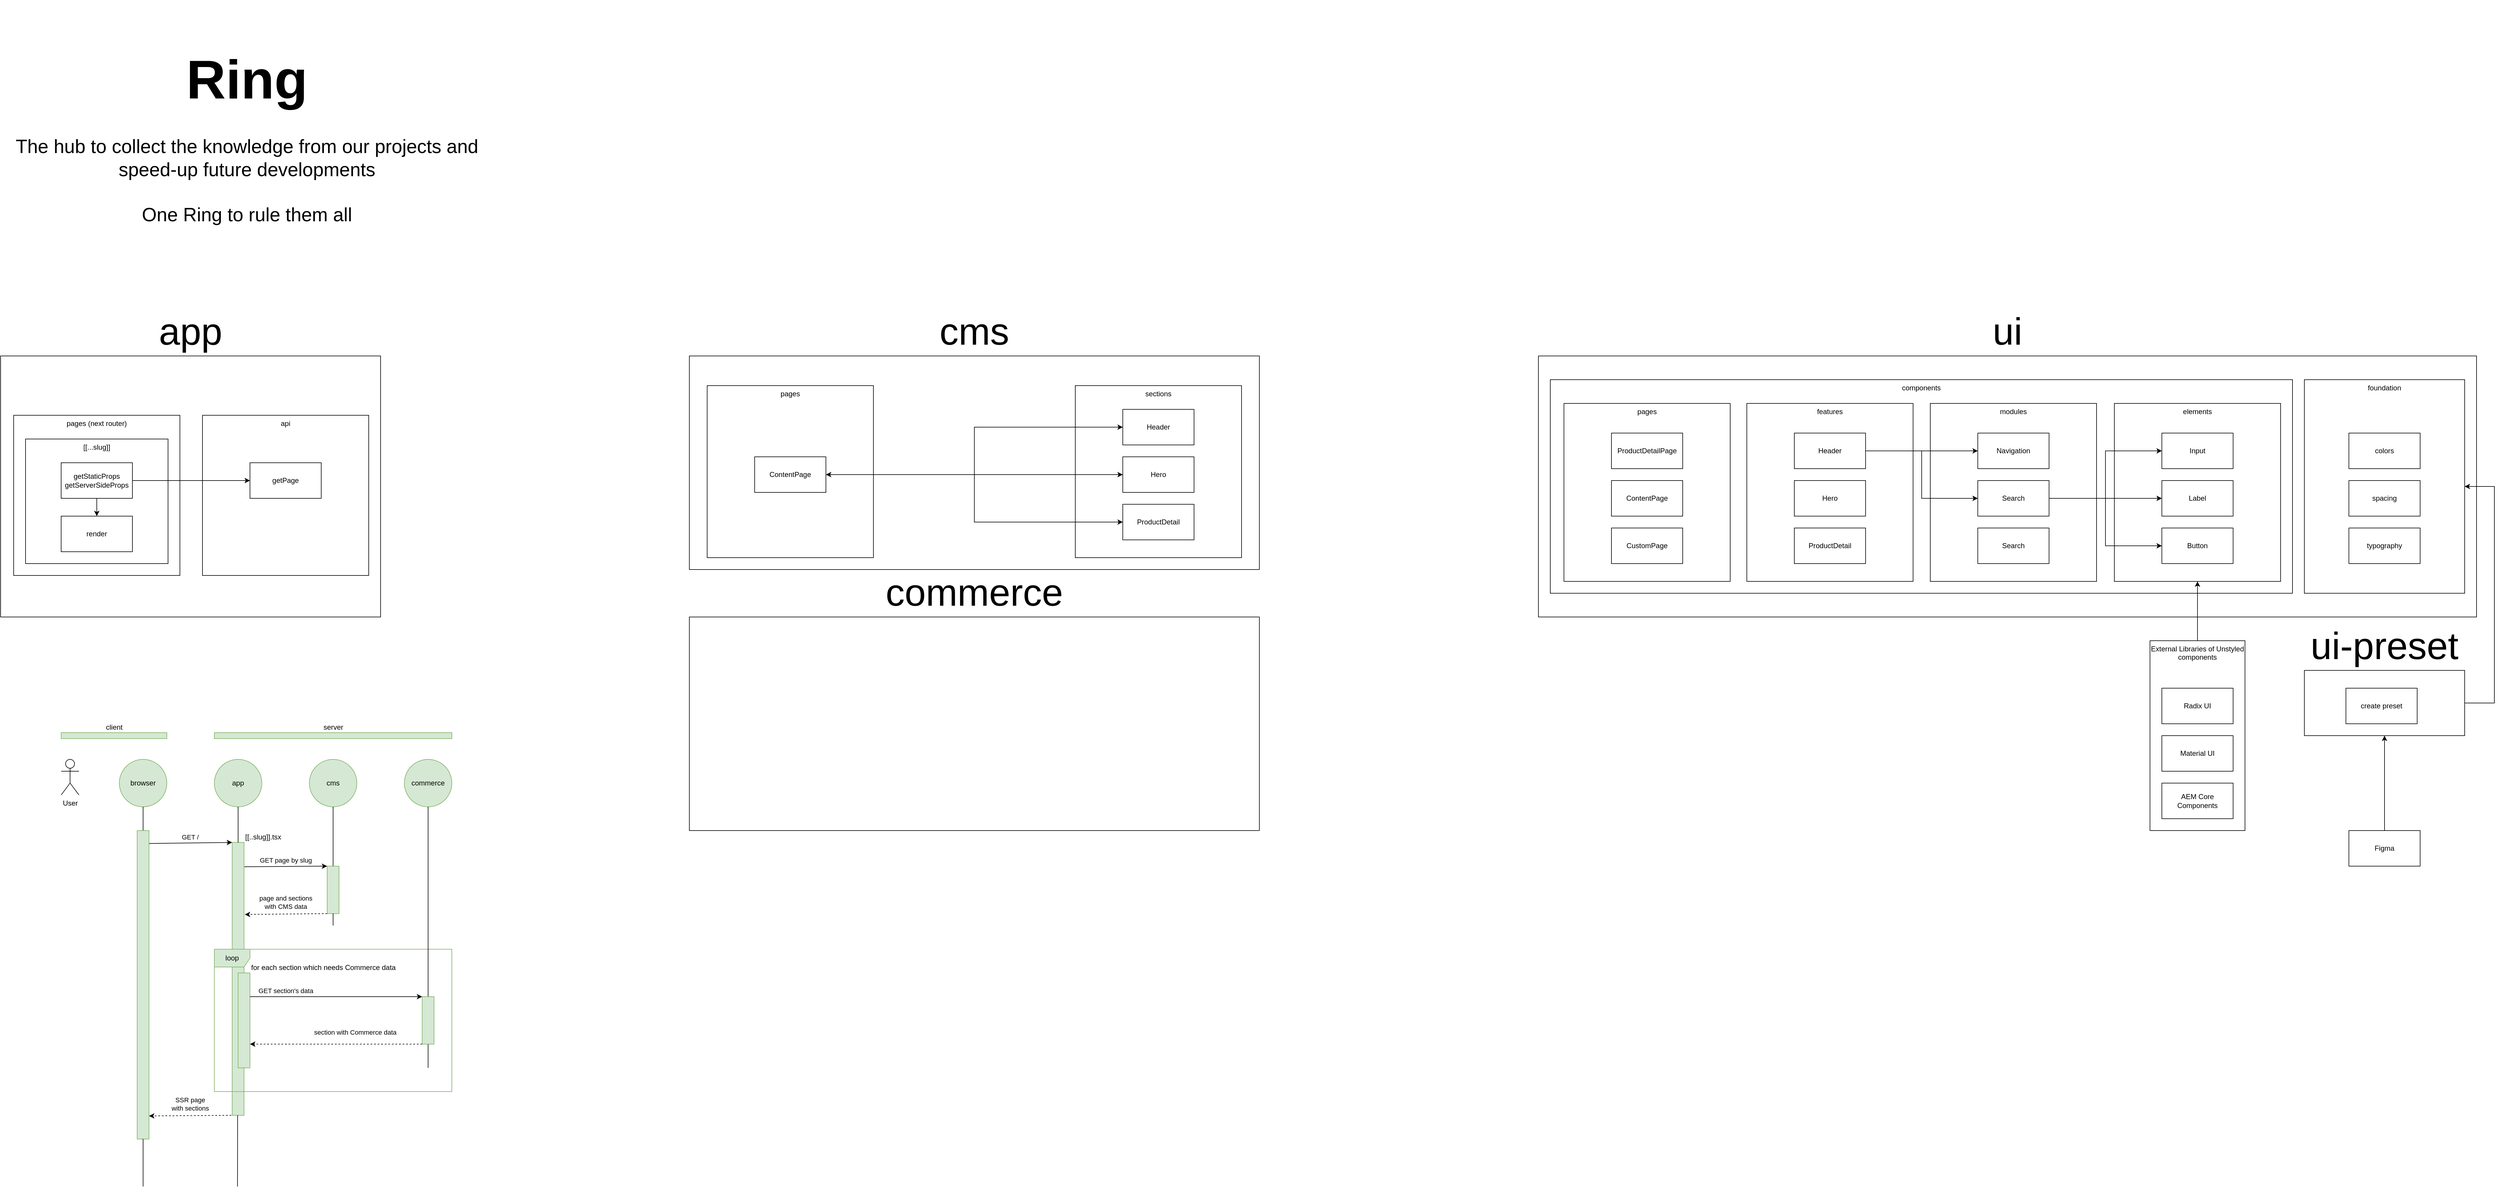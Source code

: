 <mxfile version="16.1.2" type="device"><diagram id="fIiTouZA02VbbPkAIAQQ" name="Page-1"><mxGraphModel dx="1426" dy="905" grid="1" gridSize="10" guides="1" tooltips="1" connect="1" arrows="1" fold="1" page="1" pageScale="1" pageWidth="827" pageHeight="1169" math="0" shadow="0"><root><mxCell id="0"/><mxCell id="1" parent="0"/><mxCell id="u8tmXuzHZ_WQN-OYhcD2-17" value="[[..slug]].tsx" style="rounded=0;html=1;align=left;verticalAlign=bottom;glass=0;labelPosition=right;verticalLabelPosition=top;fillColor=#d5e8d4;strokeColor=#82b366;" vertex="1" parent="1"><mxGeometry x="390" y="1420" width="20" height="460" as="geometry"/></mxCell><mxCell id="u8tmXuzHZ_WQN-OYhcD2-36" value="loop" style="shape=umlFrame;whiteSpace=wrap;html=1;rounded=0;sketch=0;fillColor=#d5e8d4;strokeColor=#82b366;" vertex="1" parent="1"><mxGeometry x="360" y="1600" width="400" height="240" as="geometry"/></mxCell><mxCell id="LrTrXyGCnFHp5GntlwQB-45" value="ui-preset" style="rounded=0;whiteSpace=wrap;html=1;verticalAlign=bottom;labelPosition=center;verticalLabelPosition=top;align=center;fontSize=64;" parent="1" vertex="1"><mxGeometry x="3880" y="1130" width="270" height="110" as="geometry"/></mxCell><mxCell id="-QHoc-Nsq_yVDMSprhSQ-23" value="ui" style="rounded=0;whiteSpace=wrap;html=1;verticalAlign=bottom;labelPosition=center;verticalLabelPosition=top;align=center;fontSize=64;" parent="1" vertex="1"><mxGeometry x="2590" y="600" width="1580" height="440" as="geometry"/></mxCell><mxCell id="gPuNrFWHvnUCVKaN1BuI-58" value="components" style="rounded=0;whiteSpace=wrap;html=1;verticalAlign=top;" parent="1" vertex="1"><mxGeometry x="2610" y="640" width="1250" height="360" as="geometry"/></mxCell><mxCell id="gPuNrFWHvnUCVKaN1BuI-94" value="pages" style="rounded=0;whiteSpace=wrap;html=1;verticalAlign=top;" parent="1" vertex="1"><mxGeometry x="2633" y="680" width="280" height="300" as="geometry"/></mxCell><mxCell id="gPuNrFWHvnUCVKaN1BuI-71" value="cms" style="rounded=0;whiteSpace=wrap;html=1;verticalAlign=bottom;fontSize=64;labelPosition=center;verticalLabelPosition=top;align=center;" parent="1" vertex="1"><mxGeometry x="1160" y="600" width="960" height="360" as="geometry"/></mxCell><mxCell id="gPuNrFWHvnUCVKaN1BuI-78" value="sections" style="rounded=0;whiteSpace=wrap;html=1;verticalAlign=top;" parent="1" vertex="1"><mxGeometry x="1810" y="650" width="280" height="290" as="geometry"/></mxCell><mxCell id="gPuNrFWHvnUCVKaN1BuI-74" value="pages" style="rounded=0;whiteSpace=wrap;html=1;verticalAlign=top;" parent="1" vertex="1"><mxGeometry x="1190" y="650" width="280" height="290" as="geometry"/></mxCell><mxCell id="-QHoc-Nsq_yVDMSprhSQ-3" value="app" style="rounded=0;whiteSpace=wrap;html=1;verticalAlign=bottom;fontSize=64;labelPosition=center;verticalLabelPosition=top;align=center;" parent="1" vertex="1"><mxGeometry y="600" width="640" height="440" as="geometry"/></mxCell><mxCell id="gPuNrFWHvnUCVKaN1BuI-17" value="pages (next router)" style="rounded=0;whiteSpace=wrap;html=1;verticalAlign=top;" parent="1" vertex="1"><mxGeometry x="22" y="700" width="280" height="270" as="geometry"/></mxCell><mxCell id="gPuNrFWHvnUCVKaN1BuI-20" value="[[...slug]]" style="rounded=0;whiteSpace=wrap;html=1;verticalAlign=top;" parent="1" vertex="1"><mxGeometry x="42" y="740" width="240" height="210" as="geometry"/></mxCell><mxCell id="gPuNrFWHvnUCVKaN1BuI-68" style="edgeStyle=orthogonalEdgeStyle;rounded=0;orthogonalLoop=1;jettySize=auto;html=1;exitX=0.5;exitY=1;exitDx=0;exitDy=0;entryX=0.5;entryY=0;entryDx=0;entryDy=0;" parent="1" source="-QHoc-Nsq_yVDMSprhSQ-4" target="-QHoc-Nsq_yVDMSprhSQ-6" edge="1"><mxGeometry relative="1" as="geometry"/></mxCell><mxCell id="-QHoc-Nsq_yVDMSprhSQ-4" value="getStaticProps&lt;br&gt;getServerSideProps" style="rounded=0;whiteSpace=wrap;html=1;" parent="1" vertex="1"><mxGeometry x="102" y="780" width="120" height="60" as="geometry"/></mxCell><mxCell id="-QHoc-Nsq_yVDMSprhSQ-6" value="render" style="rounded=0;whiteSpace=wrap;html=1;" parent="1" vertex="1"><mxGeometry x="102" y="870" width="120" height="60" as="geometry"/></mxCell><mxCell id="LrTrXyGCnFHp5GntlwQB-43" style="edgeStyle=orthogonalEdgeStyle;rounded=0;orthogonalLoop=1;jettySize=auto;html=1;exitX=0.5;exitY=0;exitDx=0;exitDy=0;entryX=0.5;entryY=1;entryDx=0;entryDy=0;" parent="1" source="-QHoc-Nsq_yVDMSprhSQ-28" target="LrTrXyGCnFHp5GntlwQB-34" edge="1"><mxGeometry relative="1" as="geometry"/></mxCell><mxCell id="-QHoc-Nsq_yVDMSprhSQ-28" value="External Libraries of Unstyled components" style="rounded=0;whiteSpace=wrap;html=1;verticalAlign=top;" parent="1" vertex="1"><mxGeometry x="3620" y="1080" width="160" height="320" as="geometry"/></mxCell><mxCell id="-QHoc-Nsq_yVDMSprhSQ-29" value="Radix UI" style="rounded=0;whiteSpace=wrap;html=1;" parent="1" vertex="1"><mxGeometry x="3640" y="1160" width="120" height="60" as="geometry"/></mxCell><mxCell id="-QHoc-Nsq_yVDMSprhSQ-30" value="Material UI" style="rounded=0;whiteSpace=wrap;html=1;" parent="1" vertex="1"><mxGeometry x="3640" y="1240" width="120" height="60" as="geometry"/></mxCell><mxCell id="-QHoc-Nsq_yVDMSprhSQ-40" value="AEM Core Components" style="rounded=0;whiteSpace=wrap;html=1;" parent="1" vertex="1"><mxGeometry x="3640" y="1320" width="120" height="60" as="geometry"/></mxCell><mxCell id="-QHoc-Nsq_yVDMSprhSQ-43" value="&lt;b&gt;&lt;font&gt;&lt;font style=&quot;font-size: 92px&quot;&gt;Ring&lt;/font&gt;&lt;br&gt;&lt;/font&gt;&lt;/b&gt;&lt;br style=&quot;font-size: 32px&quot;&gt;The hub to collect the knowledge from our projects and speed-up future developments&lt;br style=&quot;font-size: 32px&quot;&gt;&lt;br style=&quot;font-size: 32px&quot;&gt;One Ring to rule them all" style="text;html=1;strokeColor=none;fillColor=none;align=center;verticalAlign=middle;whiteSpace=wrap;rounded=0;fontSize=32;" parent="1" vertex="1"><mxGeometry width="830" height="460" as="geometry"/></mxCell><mxCell id="gPuNrFWHvnUCVKaN1BuI-59" value="ProductDetailPage" style="rounded=0;whiteSpace=wrap;html=1;" parent="1" vertex="1"><mxGeometry x="2713" y="730" width="120" height="60" as="geometry"/></mxCell><mxCell id="gPuNrFWHvnUCVKaN1BuI-60" value="ContentPage" style="rounded=0;whiteSpace=wrap;html=1;" parent="1" vertex="1"><mxGeometry x="2713" y="810" width="120" height="60" as="geometry"/></mxCell><mxCell id="gPuNrFWHvnUCVKaN1BuI-61" value="CustomPage" style="rounded=0;whiteSpace=wrap;html=1;" parent="1" vertex="1"><mxGeometry x="2713" y="890" width="120" height="60" as="geometry"/></mxCell><mxCell id="gPuNrFWHvnUCVKaN1BuI-63" value="features" style="rounded=0;whiteSpace=wrap;html=1;verticalAlign=top;" parent="1" vertex="1"><mxGeometry x="2941" y="680" width="280" height="300" as="geometry"/></mxCell><mxCell id="gPuNrFWHvnUCVKaN1BuI-64" value="Header" style="rounded=0;whiteSpace=wrap;html=1;" parent="1" vertex="1"><mxGeometry x="3021" y="730" width="120" height="60" as="geometry"/></mxCell><mxCell id="gPuNrFWHvnUCVKaN1BuI-65" value="Hero" style="rounded=0;whiteSpace=wrap;html=1;" parent="1" vertex="1"><mxGeometry x="3021" y="810" width="120" height="60" as="geometry"/></mxCell><mxCell id="gPuNrFWHvnUCVKaN1BuI-66" value="ProductDetail" style="rounded=0;whiteSpace=wrap;html=1;" parent="1" vertex="1"><mxGeometry x="3021" y="890" width="120" height="60" as="geometry"/></mxCell><mxCell id="gPuNrFWHvnUCVKaN1BuI-89" style="edgeStyle=orthogonalEdgeStyle;rounded=0;jumpStyle=arc;orthogonalLoop=1;jettySize=auto;html=1;exitX=1;exitY=0.5;exitDx=0;exitDy=0;startArrow=none;startFill=0;" parent="1" source="gPuNrFWHvnUCVKaN1BuI-76" target="gPuNrFWHvnUCVKaN1BuI-80" edge="1"><mxGeometry relative="1" as="geometry"/></mxCell><mxCell id="gPuNrFWHvnUCVKaN1BuI-90" style="edgeStyle=orthogonalEdgeStyle;rounded=0;jumpStyle=arc;orthogonalLoop=1;jettySize=auto;html=1;exitX=1;exitY=0.5;exitDx=0;exitDy=0;entryX=0;entryY=0.5;entryDx=0;entryDy=0;startArrow=none;startFill=0;" parent="1" source="gPuNrFWHvnUCVKaN1BuI-76" target="gPuNrFWHvnUCVKaN1BuI-79" edge="1"><mxGeometry relative="1" as="geometry"/></mxCell><mxCell id="gPuNrFWHvnUCVKaN1BuI-91" style="edgeStyle=orthogonalEdgeStyle;rounded=0;jumpStyle=arc;orthogonalLoop=1;jettySize=auto;html=1;exitX=1;exitY=0.5;exitDx=0;exitDy=0;entryX=0;entryY=0.5;entryDx=0;entryDy=0;startArrow=classic;startFill=1;" parent="1" source="gPuNrFWHvnUCVKaN1BuI-76" target="gPuNrFWHvnUCVKaN1BuI-81" edge="1"><mxGeometry relative="1" as="geometry"/></mxCell><mxCell id="gPuNrFWHvnUCVKaN1BuI-76" value="ContentPage" style="rounded=0;whiteSpace=wrap;html=1;" parent="1" vertex="1"><mxGeometry x="1270" y="770" width="120" height="60" as="geometry"/></mxCell><mxCell id="gPuNrFWHvnUCVKaN1BuI-79" value="Header" style="rounded=0;whiteSpace=wrap;html=1;" parent="1" vertex="1"><mxGeometry x="1890" y="690" width="120" height="60" as="geometry"/></mxCell><mxCell id="gPuNrFWHvnUCVKaN1BuI-80" value="Hero" style="rounded=0;whiteSpace=wrap;html=1;" parent="1" vertex="1"><mxGeometry x="1890" y="770" width="120" height="60" as="geometry"/></mxCell><mxCell id="gPuNrFWHvnUCVKaN1BuI-81" value="ProductDetail" style="rounded=0;whiteSpace=wrap;html=1;" parent="1" vertex="1"><mxGeometry x="1890" y="850" width="120" height="60" as="geometry"/></mxCell><mxCell id="LrTrXyGCnFHp5GntlwQB-48" style="edgeStyle=orthogonalEdgeStyle;rounded=0;orthogonalLoop=1;jettySize=auto;html=1;exitX=0.5;exitY=0;exitDx=0;exitDy=0;entryX=0.5;entryY=1;entryDx=0;entryDy=0;" parent="1" source="gPuNrFWHvnUCVKaN1BuI-99" target="LrTrXyGCnFHp5GntlwQB-45" edge="1"><mxGeometry relative="1" as="geometry"/></mxCell><mxCell id="gPuNrFWHvnUCVKaN1BuI-99" value="Figma" style="rounded=0;whiteSpace=wrap;html=1;" parent="1" vertex="1"><mxGeometry x="3955" y="1400" width="120" height="60" as="geometry"/></mxCell><mxCell id="LrTrXyGCnFHp5GntlwQB-1" value="commerce" style="rounded=0;whiteSpace=wrap;html=1;verticalAlign=bottom;fontSize=64;labelPosition=center;verticalLabelPosition=top;align=center;" parent="1" vertex="1"><mxGeometry x="1160" y="1040" width="960" height="360" as="geometry"/></mxCell><mxCell id="LrTrXyGCnFHp5GntlwQB-30" value="modules" style="rounded=0;whiteSpace=wrap;html=1;verticalAlign=top;" parent="1" vertex="1"><mxGeometry x="3250" y="680" width="280" height="300" as="geometry"/></mxCell><mxCell id="LrTrXyGCnFHp5GntlwQB-31" value="Navigation" style="rounded=0;whiteSpace=wrap;html=1;" parent="1" vertex="1"><mxGeometry x="3330" y="730" width="120" height="60" as="geometry"/></mxCell><mxCell id="LrTrXyGCnFHp5GntlwQB-32" value="Search" style="rounded=0;whiteSpace=wrap;html=1;" parent="1" vertex="1"><mxGeometry x="3330" y="810" width="120" height="60" as="geometry"/></mxCell><mxCell id="LrTrXyGCnFHp5GntlwQB-33" value="Search" style="rounded=0;whiteSpace=wrap;html=1;" parent="1" vertex="1"><mxGeometry x="3330" y="890" width="120" height="60" as="geometry"/></mxCell><mxCell id="LrTrXyGCnFHp5GntlwQB-34" value="elements" style="rounded=0;whiteSpace=wrap;html=1;verticalAlign=top;" parent="1" vertex="1"><mxGeometry x="3560" y="680" width="280" height="300" as="geometry"/></mxCell><mxCell id="LrTrXyGCnFHp5GntlwQB-35" value="Input" style="rounded=0;whiteSpace=wrap;html=1;" parent="1" vertex="1"><mxGeometry x="3640" y="730" width="120" height="60" as="geometry"/></mxCell><mxCell id="LrTrXyGCnFHp5GntlwQB-36" value="Label" style="rounded=0;whiteSpace=wrap;html=1;" parent="1" vertex="1"><mxGeometry x="3640" y="810" width="120" height="60" as="geometry"/></mxCell><mxCell id="LrTrXyGCnFHp5GntlwQB-37" value="Button" style="rounded=0;whiteSpace=wrap;html=1;" parent="1" vertex="1"><mxGeometry x="3640" y="890" width="120" height="60" as="geometry"/></mxCell><mxCell id="LrTrXyGCnFHp5GntlwQB-39" value="foundation" style="rounded=0;whiteSpace=wrap;html=1;verticalAlign=top;" parent="1" vertex="1"><mxGeometry x="3880" y="640" width="270" height="360" as="geometry"/></mxCell><mxCell id="LrTrXyGCnFHp5GntlwQB-40" value="colors" style="rounded=0;whiteSpace=wrap;html=1;" parent="1" vertex="1"><mxGeometry x="3955" y="730" width="120" height="60" as="geometry"/></mxCell><mxCell id="LrTrXyGCnFHp5GntlwQB-41" value="spacing" style="rounded=0;whiteSpace=wrap;html=1;" parent="1" vertex="1"><mxGeometry x="3955" y="810" width="120" height="60" as="geometry"/></mxCell><mxCell id="LrTrXyGCnFHp5GntlwQB-42" value="typography" style="rounded=0;whiteSpace=wrap;html=1;" parent="1" vertex="1"><mxGeometry x="3955" y="890" width="120" height="60" as="geometry"/></mxCell><mxCell id="LrTrXyGCnFHp5GntlwQB-49" value="create preset" style="rounded=0;whiteSpace=wrap;html=1;" parent="1" vertex="1"><mxGeometry x="3950" y="1160" width="120" height="60" as="geometry"/></mxCell><mxCell id="LrTrXyGCnFHp5GntlwQB-50" style="edgeStyle=orthogonalEdgeStyle;rounded=0;orthogonalLoop=1;jettySize=auto;html=1;exitX=1;exitY=0.5;exitDx=0;exitDy=0;entryX=1;entryY=0.5;entryDx=0;entryDy=0;" parent="1" source="LrTrXyGCnFHp5GntlwQB-45" target="LrTrXyGCnFHp5GntlwQB-39" edge="1"><mxGeometry relative="1" as="geometry"><Array as="points"><mxPoint x="4200" y="1185"/><mxPoint x="4200" y="820"/></Array></mxGeometry></mxCell><mxCell id="LrTrXyGCnFHp5GntlwQB-59" style="edgeStyle=orthogonalEdgeStyle;rounded=0;orthogonalLoop=1;jettySize=auto;html=1;exitX=1;exitY=0.5;exitDx=0;exitDy=0;entryX=0;entryY=0.5;entryDx=0;entryDy=0;" parent="1" source="gPuNrFWHvnUCVKaN1BuI-64" target="LrTrXyGCnFHp5GntlwQB-32" edge="1"><mxGeometry relative="1" as="geometry"/></mxCell><mxCell id="LrTrXyGCnFHp5GntlwQB-58" style="edgeStyle=orthogonalEdgeStyle;rounded=0;orthogonalLoop=1;jettySize=auto;html=1;exitX=1;exitY=0.5;exitDx=0;exitDy=0;entryX=0;entryY=0.5;entryDx=0;entryDy=0;" parent="1" source="gPuNrFWHvnUCVKaN1BuI-64" target="LrTrXyGCnFHp5GntlwQB-31" edge="1"><mxGeometry relative="1" as="geometry"/></mxCell><mxCell id="LrTrXyGCnFHp5GntlwQB-61" style="edgeStyle=orthogonalEdgeStyle;rounded=0;orthogonalLoop=1;jettySize=auto;html=1;exitX=1;exitY=0.5;exitDx=0;exitDy=0;entryX=0;entryY=0.5;entryDx=0;entryDy=0;" parent="1" source="LrTrXyGCnFHp5GntlwQB-32" target="LrTrXyGCnFHp5GntlwQB-36" edge="1"><mxGeometry relative="1" as="geometry"/></mxCell><mxCell id="LrTrXyGCnFHp5GntlwQB-60" style="edgeStyle=orthogonalEdgeStyle;rounded=0;orthogonalLoop=1;jettySize=auto;html=1;exitX=1;exitY=0.5;exitDx=0;exitDy=0;entryX=0;entryY=0.5;entryDx=0;entryDy=0;" parent="1" source="LrTrXyGCnFHp5GntlwQB-32" target="LrTrXyGCnFHp5GntlwQB-35" edge="1"><mxGeometry relative="1" as="geometry"/></mxCell><mxCell id="LrTrXyGCnFHp5GntlwQB-62" style="edgeStyle=orthogonalEdgeStyle;rounded=0;orthogonalLoop=1;jettySize=auto;html=1;exitX=1;exitY=0.5;exitDx=0;exitDy=0;entryX=0;entryY=0.5;entryDx=0;entryDy=0;" parent="1" source="LrTrXyGCnFHp5GntlwQB-32" target="LrTrXyGCnFHp5GntlwQB-37" edge="1"><mxGeometry relative="1" as="geometry"/></mxCell><mxCell id="u8tmXuzHZ_WQN-OYhcD2-1" value="api" style="rounded=0;whiteSpace=wrap;html=1;verticalAlign=top;" vertex="1" parent="1"><mxGeometry x="340" y="700" width="280" height="270" as="geometry"/></mxCell><mxCell id="u8tmXuzHZ_WQN-OYhcD2-2" value="getPage" style="rounded=0;whiteSpace=wrap;html=1;" vertex="1" parent="1"><mxGeometry x="420" y="780" width="120" height="60" as="geometry"/></mxCell><mxCell id="u8tmXuzHZ_WQN-OYhcD2-3" style="edgeStyle=orthogonalEdgeStyle;rounded=0;orthogonalLoop=1;jettySize=auto;html=1;exitX=1;exitY=0.5;exitDx=0;exitDy=0;entryX=0;entryY=0.5;entryDx=0;entryDy=0;" edge="1" parent="1" source="-QHoc-Nsq_yVDMSprhSQ-4" target="u8tmXuzHZ_WQN-OYhcD2-2"><mxGeometry relative="1" as="geometry"/></mxCell><mxCell id="u8tmXuzHZ_WQN-OYhcD2-5" value="app" style="ellipse;whiteSpace=wrap;html=1;aspect=fixed;fillColor=#d5e8d4;strokeColor=#82b366;" vertex="1" parent="1"><mxGeometry x="360" y="1280" width="80" height="80" as="geometry"/></mxCell><mxCell id="u8tmXuzHZ_WQN-OYhcD2-6" value="browser" style="ellipse;whiteSpace=wrap;html=1;aspect=fixed;fillColor=#d5e8d4;strokeColor=#82b366;" vertex="1" parent="1"><mxGeometry x="200" y="1280" width="80" height="80" as="geometry"/></mxCell><mxCell id="u8tmXuzHZ_WQN-OYhcD2-7" value="User" style="shape=umlActor;verticalLabelPosition=bottom;verticalAlign=top;html=1;outlineConnect=0;" vertex="1" parent="1"><mxGeometry x="102" y="1280" width="30" height="60" as="geometry"/></mxCell><mxCell id="u8tmXuzHZ_WQN-OYhcD2-13" value="" style="endArrow=none;html=1;rounded=0;entryX=0.5;entryY=1;entryDx=0;entryDy=0;startArrow=none;" edge="1" parent="1" source="u8tmXuzHZ_WQN-OYhcD2-14" target="u8tmXuzHZ_WQN-OYhcD2-6"><mxGeometry width="50" height="50" relative="1" as="geometry"><mxPoint x="240" y="1760" as="sourcePoint"/><mxPoint x="400" y="1330" as="targetPoint"/></mxGeometry></mxCell><mxCell id="u8tmXuzHZ_WQN-OYhcD2-16" value="" style="endArrow=none;html=1;rounded=0;entryX=0.5;entryY=1;entryDx=0;entryDy=0;startArrow=none;" edge="1" parent="1" source="u8tmXuzHZ_WQN-OYhcD2-17"><mxGeometry width="50" height="50" relative="1" as="geometry"><mxPoint x="400" y="1760" as="sourcePoint"/><mxPoint x="400" y="1360" as="targetPoint"/></mxGeometry></mxCell><mxCell id="u8tmXuzHZ_WQN-OYhcD2-14" value="" style="rounded=0;html=1;align=left;verticalAlign=bottom;glass=0;labelPosition=right;verticalLabelPosition=top;fillColor=#d5e8d4;strokeColor=#82b366;" vertex="1" parent="1"><mxGeometry x="230" y="1400" width="20" height="520" as="geometry"/></mxCell><mxCell id="u8tmXuzHZ_WQN-OYhcD2-18" value="" style="endArrow=none;html=1;rounded=0;entryX=0.5;entryY=1;entryDx=0;entryDy=0;" edge="1" parent="1" target="u8tmXuzHZ_WQN-OYhcD2-14"><mxGeometry width="50" height="50" relative="1" as="geometry"><mxPoint x="240" y="2000" as="sourcePoint"/><mxPoint x="240" y="1360" as="targetPoint"/></mxGeometry></mxCell><mxCell id="u8tmXuzHZ_WQN-OYhcD2-19" value="" style="endArrow=none;html=1;rounded=0;" edge="1" parent="1"><mxGeometry width="50" height="50" relative="1" as="geometry"><mxPoint x="399.2" y="1880" as="sourcePoint"/><mxPoint x="399" y="2000" as="targetPoint"/></mxGeometry></mxCell><mxCell id="u8tmXuzHZ_WQN-OYhcD2-20" value="" style="endArrow=classic;html=1;rounded=1;sketch=0;curved=0;exitX=1.011;exitY=0.042;exitDx=0;exitDy=0;entryX=0;entryY=0;entryDx=0;entryDy=0;exitPerimeter=0;labelPosition=center;verticalLabelPosition=bottom;align=center;verticalAlign=middle;" edge="1" parent="1" source="u8tmXuzHZ_WQN-OYhcD2-14" target="u8tmXuzHZ_WQN-OYhcD2-17"><mxGeometry width="50" height="50" relative="1" as="geometry"><mxPoint x="340" y="1530" as="sourcePoint"/><mxPoint x="390" y="1480" as="targetPoint"/></mxGeometry></mxCell><mxCell id="u8tmXuzHZ_WQN-OYhcD2-30" value="GET /" style="edgeLabel;html=1;align=center;verticalAlign=middle;resizable=0;points=[];" vertex="1" connectable="0" parent="u8tmXuzHZ_WQN-OYhcD2-20"><mxGeometry x="-0.425" y="-1" relative="1" as="geometry"><mxPoint x="29" y="-12" as="offset"/></mxGeometry></mxCell><mxCell id="u8tmXuzHZ_WQN-OYhcD2-21" value="cms" style="ellipse;whiteSpace=wrap;html=1;aspect=fixed;fillColor=#d5e8d4;strokeColor=#82b366;" vertex="1" parent="1"><mxGeometry x="520" y="1280" width="80" height="80" as="geometry"/></mxCell><mxCell id="u8tmXuzHZ_WQN-OYhcD2-26" value="" style="endArrow=none;html=1;rounded=0;entryX=0.5;entryY=1;entryDx=0;entryDy=0;startArrow=none;" edge="1" parent="1" source="u8tmXuzHZ_WQN-OYhcD2-27"><mxGeometry width="50" height="50" relative="1" as="geometry"><mxPoint x="560" y="1760" as="sourcePoint"/><mxPoint x="560" y="1360" as="targetPoint"/></mxGeometry></mxCell><mxCell id="u8tmXuzHZ_WQN-OYhcD2-27" value="" style="rounded=0;html=1;align=left;verticalAlign=bottom;glass=0;labelPosition=right;verticalLabelPosition=top;fillColor=#d5e8d4;strokeColor=#82b366;" vertex="1" parent="1"><mxGeometry x="550" y="1460" width="20" height="80" as="geometry"/></mxCell><mxCell id="u8tmXuzHZ_WQN-OYhcD2-28" value="" style="endArrow=none;html=1;rounded=0;entryX=0.5;entryY=1;entryDx=0;entryDy=0;" edge="1" parent="1" target="u8tmXuzHZ_WQN-OYhcD2-27"><mxGeometry width="50" height="50" relative="1" as="geometry"><mxPoint x="560" y="1560" as="sourcePoint"/><mxPoint x="560" y="1360" as="targetPoint"/></mxGeometry></mxCell><mxCell id="u8tmXuzHZ_WQN-OYhcD2-31" value="" style="endArrow=classic;html=1;rounded=1;sketch=0;curved=0;exitX=1.031;exitY=0.131;exitDx=0;exitDy=0;entryX=0;entryY=0;entryDx=0;entryDy=0;exitPerimeter=0;labelPosition=center;verticalLabelPosition=bottom;align=center;verticalAlign=middle;" edge="1" parent="1"><mxGeometry width="50" height="50" relative="1" as="geometry"><mxPoint x="410.62" y="1460.96" as="sourcePoint"/><mxPoint x="550" y="1460" as="targetPoint"/></mxGeometry></mxCell><mxCell id="u8tmXuzHZ_WQN-OYhcD2-32" value="GET page by slug" style="edgeLabel;html=1;align=center;verticalAlign=middle;resizable=0;points=[];" vertex="1" connectable="0" parent="u8tmXuzHZ_WQN-OYhcD2-31"><mxGeometry x="-0.425" y="-1" relative="1" as="geometry"><mxPoint x="29" y="-12" as="offset"/></mxGeometry></mxCell><mxCell id="u8tmXuzHZ_WQN-OYhcD2-33" value="" style="endArrow=classic;html=1;rounded=1;sketch=0;curved=0;entryX=1.069;entryY=0.264;entryDx=0;entryDy=0;labelPosition=center;verticalLabelPosition=bottom;align=center;verticalAlign=middle;entryPerimeter=0;dashed=1;exitX=0;exitY=1;exitDx=0;exitDy=0;" edge="1" parent="1" source="u8tmXuzHZ_WQN-OYhcD2-27" target="u8tmXuzHZ_WQN-OYhcD2-17"><mxGeometry width="50" height="50" relative="1" as="geometry"><mxPoint x="550" y="1480" as="sourcePoint"/><mxPoint x="549.38" y="1480" as="targetPoint"/></mxGeometry></mxCell><mxCell id="u8tmXuzHZ_WQN-OYhcD2-34" value="page and sections&lt;br&gt;with CMS data" style="edgeLabel;html=1;align=center;verticalAlign=middle;resizable=0;points=[];" vertex="1" connectable="0" parent="u8tmXuzHZ_WQN-OYhcD2-33"><mxGeometry x="-0.425" y="-1" relative="1" as="geometry"><mxPoint x="-30" y="-19" as="offset"/></mxGeometry></mxCell><mxCell id="u8tmXuzHZ_WQN-OYhcD2-37" value="for each section which needs Commerce data" style="rounded=0;html=1;align=left;verticalAlign=bottom;glass=0;labelPosition=right;verticalLabelPosition=top;fillColor=#d5e8d4;strokeColor=#82b366;" vertex="1" parent="1"><mxGeometry x="400" y="1640" width="20" height="160" as="geometry"/></mxCell><mxCell id="u8tmXuzHZ_WQN-OYhcD2-38" value="commerce" style="ellipse;whiteSpace=wrap;html=1;aspect=fixed;fillColor=#d5e8d4;strokeColor=#82b366;" vertex="1" parent="1"><mxGeometry x="680" y="1280" width="80" height="80" as="geometry"/></mxCell><mxCell id="u8tmXuzHZ_WQN-OYhcD2-40" value="" style="endArrow=none;html=1;rounded=1;sketch=0;curved=0;entryX=0.5;entryY=1;entryDx=0;entryDy=0;" edge="1" parent="1" target="u8tmXuzHZ_WQN-OYhcD2-38"><mxGeometry width="50" height="50" relative="1" as="geometry"><mxPoint x="720" y="1800" as="sourcePoint"/><mxPoint x="620" y="1540" as="targetPoint"/></mxGeometry></mxCell><mxCell id="u8tmXuzHZ_WQN-OYhcD2-41" value="" style="endArrow=classic;html=1;rounded=1;sketch=0;curved=0;exitX=1;exitY=0.25;exitDx=0;exitDy=0;entryX=0;entryY=0;entryDx=0;entryDy=0;" edge="1" parent="1" source="u8tmXuzHZ_WQN-OYhcD2-37" target="u8tmXuzHZ_WQN-OYhcD2-42"><mxGeometry width="50" height="50" relative="1" as="geometry"><mxPoint x="570" y="1630" as="sourcePoint"/><mxPoint x="620" y="1580" as="targetPoint"/></mxGeometry></mxCell><mxCell id="u8tmXuzHZ_WQN-OYhcD2-43" value="GET section's data" style="edgeLabel;html=1;align=center;verticalAlign=middle;resizable=0;points=[];" vertex="1" connectable="0" parent="u8tmXuzHZ_WQN-OYhcD2-41"><mxGeometry x="-0.615" y="2" relative="1" as="geometry"><mxPoint x="4" y="-8" as="offset"/></mxGeometry></mxCell><mxCell id="u8tmXuzHZ_WQN-OYhcD2-42" value="" style="rounded=0;html=1;align=left;verticalAlign=bottom;glass=0;labelPosition=right;verticalLabelPosition=top;fillColor=#d5e8d4;strokeColor=#82b366;" vertex="1" parent="1"><mxGeometry x="710" y="1680" width="20" height="80" as="geometry"/></mxCell><mxCell id="u8tmXuzHZ_WQN-OYhcD2-44" value="" style="endArrow=classic;html=1;rounded=1;sketch=0;curved=0;entryX=1;entryY=0.75;entryDx=0;entryDy=0;labelPosition=center;verticalLabelPosition=bottom;align=center;verticalAlign=middle;dashed=1;exitX=0;exitY=1;exitDx=0;exitDy=0;" edge="1" parent="1" target="u8tmXuzHZ_WQN-OYhcD2-37"><mxGeometry width="50" height="50" relative="1" as="geometry"><mxPoint x="710" y="1760" as="sourcePoint"/><mxPoint x="569.52" y="1758.9" as="targetPoint"/></mxGeometry></mxCell><mxCell id="u8tmXuzHZ_WQN-OYhcD2-45" value="section with Commerce data" style="edgeLabel;html=1;align=center;verticalAlign=middle;resizable=0;points=[];" vertex="1" connectable="0" parent="u8tmXuzHZ_WQN-OYhcD2-44"><mxGeometry x="-0.425" y="-1" relative="1" as="geometry"><mxPoint x="-30" y="-19" as="offset"/></mxGeometry></mxCell><mxCell id="u8tmXuzHZ_WQN-OYhcD2-49" value="server" style="rounded=0;html=1;align=center;verticalAlign=bottom;glass=0;labelPosition=center;verticalLabelPosition=top;fillColor=#d5e8d4;strokeColor=#82b366;" vertex="1" parent="1"><mxGeometry x="360" y="1235" width="400" height="10" as="geometry"/></mxCell><mxCell id="u8tmXuzHZ_WQN-OYhcD2-50" value="client" style="rounded=0;html=1;align=center;verticalAlign=bottom;glass=0;labelPosition=center;verticalLabelPosition=top;fillColor=#d5e8d4;strokeColor=#82b366;" vertex="1" parent="1"><mxGeometry x="102" y="1235" width="178" height="10" as="geometry"/></mxCell><mxCell id="u8tmXuzHZ_WQN-OYhcD2-51" value="" style="endArrow=classic;html=1;rounded=1;sketch=0;curved=0;labelPosition=center;verticalLabelPosition=bottom;align=center;verticalAlign=middle;dashed=1;exitX=0;exitY=1;exitDx=0;exitDy=0;" edge="1" parent="1"><mxGeometry width="50" height="50" relative="1" as="geometry"><mxPoint x="388.62" y="1880" as="sourcePoint"/><mxPoint x="250" y="1881" as="targetPoint"/></mxGeometry></mxCell><mxCell id="u8tmXuzHZ_WQN-OYhcD2-52" value="SSR page&lt;br&gt;with sections" style="edgeLabel;html=1;align=center;verticalAlign=middle;resizable=0;points=[];" vertex="1" connectable="0" parent="u8tmXuzHZ_WQN-OYhcD2-51"><mxGeometry x="-0.425" y="-1" relative="1" as="geometry"><mxPoint x="-30" y="-19" as="offset"/></mxGeometry></mxCell></root></mxGraphModel></diagram></mxfile>
